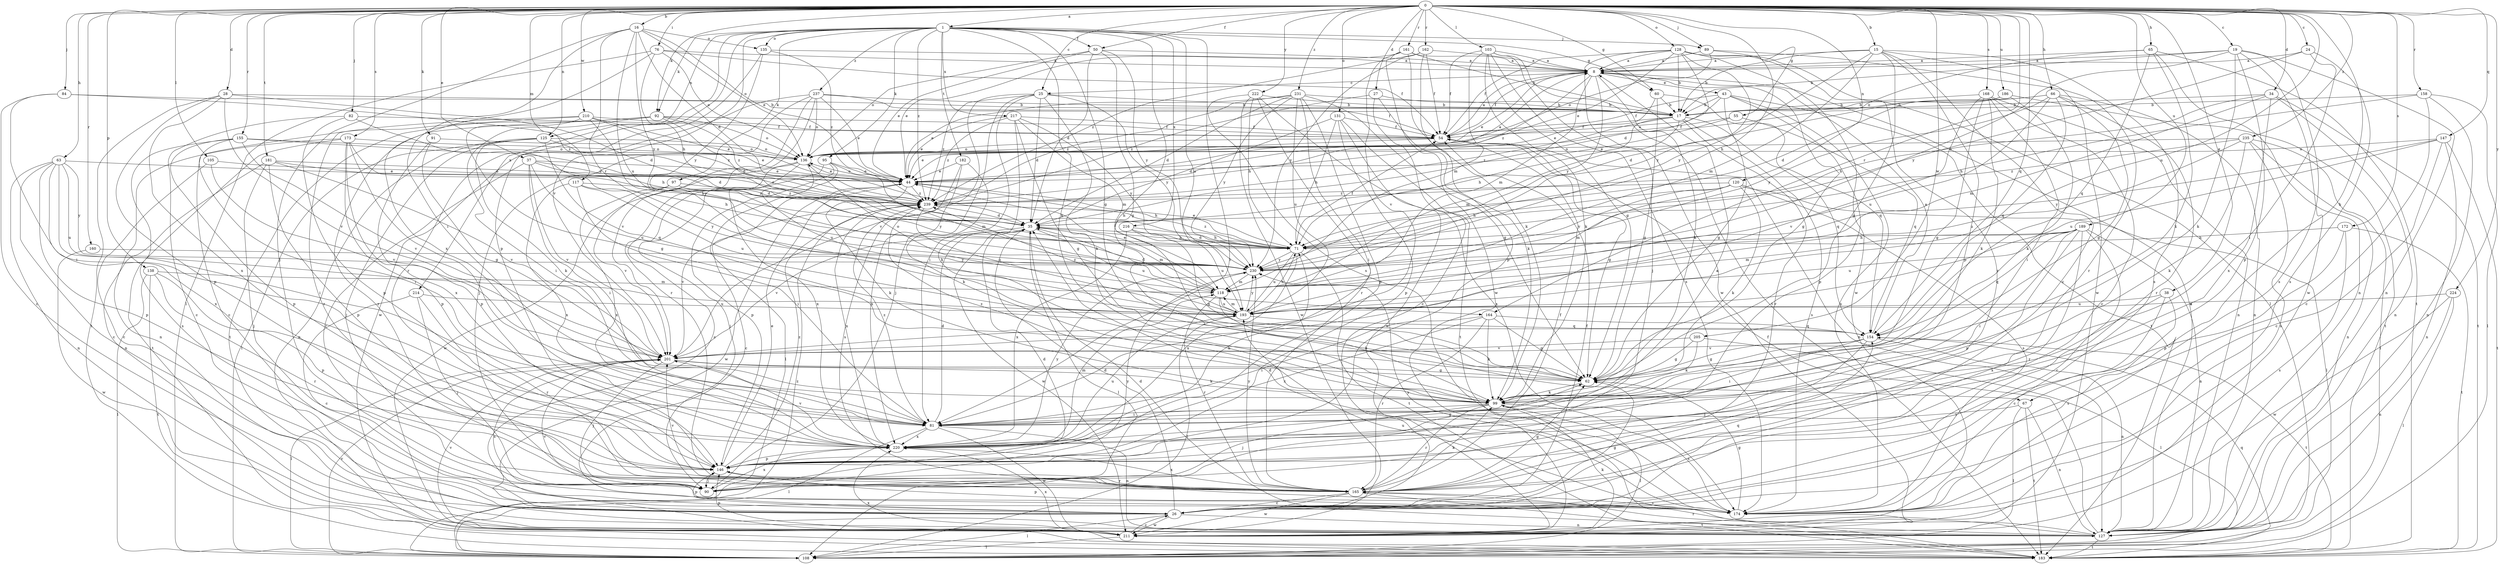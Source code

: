 strict digraph  {
0;
1;
8;
15;
16;
17;
19;
24;
25;
26;
27;
28;
34;
35;
37;
38;
43;
44;
50;
54;
55;
60;
62;
63;
65;
66;
67;
71;
76;
81;
82;
84;
89;
90;
91;
92;
95;
97;
99;
103;
105;
108;
117;
118;
120;
125;
127;
128;
131;
135;
136;
138;
146;
147;
154;
155;
158;
160;
161;
162;
164;
165;
168;
172;
173;
174;
181;
182;
183;
186;
189;
193;
201;
205;
210;
211;
214;
216;
217;
220;
222;
224;
230;
231;
235;
237;
239;
0 -> 1  [label=a];
0 -> 15  [label=b];
0 -> 16  [label=b];
0 -> 19  [label=c];
0 -> 24  [label=c];
0 -> 25  [label=c];
0 -> 27  [label=d];
0 -> 28  [label=d];
0 -> 34  [label=d];
0 -> 37  [label=e];
0 -> 38  [label=e];
0 -> 50  [label=f];
0 -> 55  [label=g];
0 -> 60  [label=g];
0 -> 63  [label=h];
0 -> 65  [label=h];
0 -> 66  [label=h];
0 -> 67  [label=h];
0 -> 76  [label=i];
0 -> 82  [label=j];
0 -> 84  [label=j];
0 -> 89  [label=j];
0 -> 91  [label=k];
0 -> 92  [label=k];
0 -> 103  [label=l];
0 -> 105  [label=l];
0 -> 117  [label=m];
0 -> 120  [label=n];
0 -> 125  [label=n];
0 -> 128  [label=o];
0 -> 131  [label=o];
0 -> 138  [label=p];
0 -> 147  [label=q];
0 -> 154  [label=q];
0 -> 155  [label=r];
0 -> 158  [label=r];
0 -> 160  [label=r];
0 -> 161  [label=r];
0 -> 162  [label=r];
0 -> 164  [label=r];
0 -> 168  [label=s];
0 -> 172  [label=s];
0 -> 173  [label=s];
0 -> 181  [label=t];
0 -> 186  [label=u];
0 -> 189  [label=u];
0 -> 193  [label=u];
0 -> 205  [label=w];
0 -> 210  [label=w];
0 -> 222  [label=y];
0 -> 224  [label=y];
0 -> 231  [label=z];
0 -> 235  [label=z];
1 -> 50  [label=f];
1 -> 60  [label=g];
1 -> 62  [label=g];
1 -> 67  [label=h];
1 -> 89  [label=j];
1 -> 92  [label=k];
1 -> 95  [label=k];
1 -> 97  [label=k];
1 -> 99  [label=k];
1 -> 125  [label=n];
1 -> 135  [label=o];
1 -> 146  [label=p];
1 -> 174  [label=s];
1 -> 182  [label=t];
1 -> 193  [label=u];
1 -> 201  [label=v];
1 -> 214  [label=x];
1 -> 216  [label=x];
1 -> 217  [label=x];
1 -> 237  [label=z];
1 -> 239  [label=z];
8 -> 25  [label=c];
8 -> 43  [label=e];
8 -> 44  [label=e];
8 -> 54  [label=f];
8 -> 62  [label=g];
8 -> 99  [label=k];
8 -> 118  [label=m];
8 -> 230  [label=y];
8 -> 239  [label=z];
15 -> 8  [label=a];
15 -> 17  [label=b];
15 -> 26  [label=c];
15 -> 62  [label=g];
15 -> 118  [label=m];
15 -> 146  [label=p];
15 -> 174  [label=s];
15 -> 211  [label=w];
15 -> 230  [label=y];
16 -> 35  [label=d];
16 -> 44  [label=e];
16 -> 81  [label=i];
16 -> 90  [label=j];
16 -> 135  [label=o];
16 -> 136  [label=o];
16 -> 164  [label=r];
16 -> 193  [label=u];
16 -> 230  [label=y];
17 -> 54  [label=f];
17 -> 71  [label=h];
17 -> 118  [label=m];
17 -> 154  [label=q];
17 -> 165  [label=r];
17 -> 174  [label=s];
17 -> 239  [label=z];
19 -> 8  [label=a];
19 -> 17  [label=b];
19 -> 99  [label=k];
19 -> 127  [label=n];
19 -> 146  [label=p];
19 -> 174  [label=s];
19 -> 211  [label=w];
19 -> 230  [label=y];
24 -> 8  [label=a];
24 -> 71  [label=h];
24 -> 81  [label=i];
24 -> 174  [label=s];
25 -> 17  [label=b];
25 -> 35  [label=d];
25 -> 81  [label=i];
25 -> 90  [label=j];
25 -> 99  [label=k];
25 -> 201  [label=v];
25 -> 230  [label=y];
25 -> 239  [label=z];
26 -> 35  [label=d];
26 -> 54  [label=f];
26 -> 62  [label=g];
26 -> 108  [label=l];
26 -> 127  [label=n];
26 -> 146  [label=p];
26 -> 154  [label=q];
26 -> 211  [label=w];
27 -> 17  [label=b];
27 -> 26  [label=c];
27 -> 99  [label=k];
27 -> 239  [label=z];
28 -> 17  [label=b];
28 -> 35  [label=d];
28 -> 146  [label=p];
28 -> 183  [label=t];
28 -> 201  [label=v];
28 -> 220  [label=x];
34 -> 17  [label=b];
34 -> 71  [label=h];
34 -> 118  [label=m];
34 -> 127  [label=n];
34 -> 183  [label=t];
34 -> 220  [label=x];
35 -> 71  [label=h];
35 -> 108  [label=l];
35 -> 118  [label=m];
35 -> 193  [label=u];
35 -> 201  [label=v];
35 -> 211  [label=w];
37 -> 35  [label=d];
37 -> 44  [label=e];
37 -> 81  [label=i];
37 -> 165  [label=r];
37 -> 193  [label=u];
37 -> 201  [label=v];
37 -> 239  [label=z];
38 -> 26  [label=c];
38 -> 174  [label=s];
38 -> 193  [label=u];
38 -> 220  [label=x];
43 -> 17  [label=b];
43 -> 54  [label=f];
43 -> 62  [label=g];
43 -> 136  [label=o];
43 -> 146  [label=p];
43 -> 174  [label=s];
43 -> 183  [label=t];
44 -> 8  [label=a];
44 -> 26  [label=c];
44 -> 71  [label=h];
44 -> 99  [label=k];
44 -> 136  [label=o];
44 -> 211  [label=w];
44 -> 239  [label=z];
50 -> 8  [label=a];
50 -> 35  [label=d];
50 -> 44  [label=e];
50 -> 62  [label=g];
50 -> 136  [label=o];
50 -> 230  [label=y];
54 -> 8  [label=a];
54 -> 44  [label=e];
54 -> 62  [label=g];
54 -> 127  [label=n];
54 -> 136  [label=o];
55 -> 44  [label=e];
55 -> 54  [label=f];
55 -> 154  [label=q];
60 -> 17  [label=b];
60 -> 44  [label=e];
60 -> 62  [label=g];
60 -> 154  [label=q];
62 -> 99  [label=k];
63 -> 26  [label=c];
63 -> 44  [label=e];
63 -> 81  [label=i];
63 -> 127  [label=n];
63 -> 146  [label=p];
63 -> 193  [label=u];
63 -> 220  [label=x];
63 -> 230  [label=y];
65 -> 8  [label=a];
65 -> 99  [label=k];
65 -> 127  [label=n];
65 -> 136  [label=o];
65 -> 154  [label=q];
65 -> 183  [label=t];
66 -> 17  [label=b];
66 -> 35  [label=d];
66 -> 62  [label=g];
66 -> 127  [label=n];
66 -> 154  [label=q];
66 -> 165  [label=r];
66 -> 193  [label=u];
66 -> 230  [label=y];
67 -> 81  [label=i];
67 -> 108  [label=l];
67 -> 127  [label=n];
67 -> 183  [label=t];
71 -> 35  [label=d];
71 -> 44  [label=e];
71 -> 54  [label=f];
71 -> 183  [label=t];
71 -> 193  [label=u];
71 -> 220  [label=x];
71 -> 230  [label=y];
71 -> 239  [label=z];
76 -> 8  [label=a];
76 -> 54  [label=f];
76 -> 71  [label=h];
76 -> 108  [label=l];
76 -> 136  [label=o];
76 -> 220  [label=x];
81 -> 35  [label=d];
81 -> 108  [label=l];
81 -> 127  [label=n];
81 -> 211  [label=w];
81 -> 220  [label=x];
81 -> 239  [label=z];
82 -> 26  [label=c];
82 -> 54  [label=f];
82 -> 71  [label=h];
82 -> 146  [label=p];
84 -> 17  [label=b];
84 -> 26  [label=c];
84 -> 81  [label=i];
84 -> 239  [label=z];
89 -> 8  [label=a];
89 -> 71  [label=h];
89 -> 136  [label=o];
89 -> 165  [label=r];
90 -> 35  [label=d];
90 -> 220  [label=x];
90 -> 230  [label=y];
91 -> 62  [label=g];
91 -> 136  [label=o];
91 -> 146  [label=p];
92 -> 35  [label=d];
92 -> 54  [label=f];
92 -> 81  [label=i];
92 -> 136  [label=o];
92 -> 165  [label=r];
92 -> 183  [label=t];
92 -> 239  [label=z];
95 -> 26  [label=c];
95 -> 44  [label=e];
95 -> 108  [label=l];
95 -> 118  [label=m];
95 -> 146  [label=p];
97 -> 201  [label=v];
97 -> 220  [label=x];
97 -> 230  [label=y];
97 -> 239  [label=z];
99 -> 81  [label=i];
99 -> 90  [label=j];
99 -> 108  [label=l];
99 -> 165  [label=r];
99 -> 174  [label=s];
99 -> 239  [label=z];
103 -> 8  [label=a];
103 -> 54  [label=f];
103 -> 62  [label=g];
103 -> 99  [label=k];
103 -> 118  [label=m];
103 -> 174  [label=s];
103 -> 183  [label=t];
103 -> 211  [label=w];
105 -> 26  [label=c];
105 -> 44  [label=e];
105 -> 201  [label=v];
108 -> 201  [label=v];
108 -> 239  [label=z];
117 -> 81  [label=i];
117 -> 193  [label=u];
117 -> 220  [label=x];
117 -> 230  [label=y];
117 -> 239  [label=z];
118 -> 35  [label=d];
118 -> 44  [label=e];
118 -> 99  [label=k];
118 -> 136  [label=o];
118 -> 165  [label=r];
118 -> 193  [label=u];
120 -> 71  [label=h];
120 -> 99  [label=k];
120 -> 108  [label=l];
120 -> 118  [label=m];
120 -> 174  [label=s];
120 -> 230  [label=y];
120 -> 239  [label=z];
125 -> 44  [label=e];
125 -> 90  [label=j];
125 -> 99  [label=k];
125 -> 108  [label=l];
125 -> 127  [label=n];
125 -> 136  [label=o];
125 -> 154  [label=q];
127 -> 8  [label=a];
127 -> 35  [label=d];
127 -> 54  [label=f];
127 -> 165  [label=r];
127 -> 183  [label=t];
127 -> 193  [label=u];
128 -> 8  [label=a];
128 -> 17  [label=b];
128 -> 35  [label=d];
128 -> 44  [label=e];
128 -> 54  [label=f];
128 -> 90  [label=j];
128 -> 108  [label=l];
128 -> 165  [label=r];
128 -> 211  [label=w];
128 -> 230  [label=y];
131 -> 35  [label=d];
131 -> 54  [label=f];
131 -> 71  [label=h];
131 -> 146  [label=p];
131 -> 183  [label=t];
131 -> 211  [label=w];
135 -> 8  [label=a];
135 -> 165  [label=r];
135 -> 230  [label=y];
135 -> 239  [label=z];
136 -> 44  [label=e];
136 -> 90  [label=j];
136 -> 193  [label=u];
136 -> 211  [label=w];
136 -> 220  [label=x];
138 -> 108  [label=l];
138 -> 118  [label=m];
138 -> 146  [label=p];
138 -> 165  [label=r];
138 -> 183  [label=t];
146 -> 8  [label=a];
146 -> 44  [label=e];
146 -> 90  [label=j];
146 -> 165  [label=r];
146 -> 239  [label=z];
147 -> 26  [label=c];
147 -> 127  [label=n];
147 -> 136  [label=o];
147 -> 183  [label=t];
147 -> 193  [label=u];
147 -> 230  [label=y];
154 -> 8  [label=a];
154 -> 62  [label=g];
154 -> 81  [label=i];
154 -> 90  [label=j];
154 -> 127  [label=n];
154 -> 183  [label=t];
154 -> 201  [label=v];
155 -> 35  [label=d];
155 -> 81  [label=i];
155 -> 136  [label=o];
155 -> 146  [label=p];
155 -> 174  [label=s];
155 -> 201  [label=v];
158 -> 17  [label=b];
158 -> 26  [label=c];
158 -> 71  [label=h];
158 -> 108  [label=l];
158 -> 127  [label=n];
160 -> 211  [label=w];
160 -> 230  [label=y];
161 -> 8  [label=a];
161 -> 17  [label=b];
161 -> 44  [label=e];
161 -> 99  [label=k];
161 -> 201  [label=v];
161 -> 211  [label=w];
162 -> 8  [label=a];
162 -> 54  [label=f];
162 -> 146  [label=p];
162 -> 230  [label=y];
162 -> 239  [label=z];
164 -> 62  [label=g];
164 -> 81  [label=i];
164 -> 99  [label=k];
164 -> 154  [label=q];
164 -> 165  [label=r];
164 -> 220  [label=x];
165 -> 26  [label=c];
165 -> 54  [label=f];
165 -> 62  [label=g];
165 -> 99  [label=k];
165 -> 174  [label=s];
165 -> 183  [label=t];
165 -> 201  [label=v];
165 -> 211  [label=w];
165 -> 220  [label=x];
165 -> 230  [label=y];
168 -> 17  [label=b];
168 -> 26  [label=c];
168 -> 62  [label=g];
168 -> 81  [label=i];
168 -> 99  [label=k];
168 -> 127  [label=n];
168 -> 201  [label=v];
172 -> 71  [label=h];
172 -> 146  [label=p];
172 -> 174  [label=s];
172 -> 183  [label=t];
173 -> 71  [label=h];
173 -> 81  [label=i];
173 -> 127  [label=n];
173 -> 136  [label=o];
173 -> 146  [label=p];
173 -> 183  [label=t];
173 -> 220  [label=x];
174 -> 35  [label=d];
174 -> 62  [label=g];
174 -> 146  [label=p];
174 -> 201  [label=v];
174 -> 230  [label=y];
181 -> 44  [label=e];
181 -> 71  [label=h];
181 -> 90  [label=j];
181 -> 127  [label=n];
181 -> 146  [label=p];
181 -> 201  [label=v];
182 -> 44  [label=e];
182 -> 99  [label=k];
182 -> 174  [label=s];
182 -> 220  [label=x];
183 -> 154  [label=q];
183 -> 220  [label=x];
186 -> 17  [label=b];
186 -> 35  [label=d];
186 -> 99  [label=k];
186 -> 183  [label=t];
189 -> 26  [label=c];
189 -> 71  [label=h];
189 -> 81  [label=i];
189 -> 118  [label=m];
189 -> 127  [label=n];
189 -> 146  [label=p];
189 -> 154  [label=q];
189 -> 165  [label=r];
189 -> 193  [label=u];
193 -> 71  [label=h];
193 -> 108  [label=l];
193 -> 118  [label=m];
193 -> 154  [label=q];
193 -> 230  [label=y];
193 -> 239  [label=z];
201 -> 62  [label=g];
201 -> 90  [label=j];
201 -> 99  [label=k];
201 -> 108  [label=l];
201 -> 174  [label=s];
205 -> 62  [label=g];
205 -> 99  [label=k];
205 -> 108  [label=l];
205 -> 201  [label=v];
210 -> 26  [label=c];
210 -> 44  [label=e];
210 -> 54  [label=f];
210 -> 62  [label=g];
210 -> 165  [label=r];
210 -> 230  [label=y];
210 -> 239  [label=z];
211 -> 26  [label=c];
211 -> 99  [label=k];
211 -> 108  [label=l];
211 -> 146  [label=p];
211 -> 201  [label=v];
211 -> 220  [label=x];
214 -> 26  [label=c];
214 -> 90  [label=j];
214 -> 165  [label=r];
214 -> 193  [label=u];
216 -> 62  [label=g];
216 -> 71  [label=h];
216 -> 193  [label=u];
216 -> 220  [label=x];
217 -> 44  [label=e];
217 -> 54  [label=f];
217 -> 62  [label=g];
217 -> 99  [label=k];
217 -> 118  [label=m];
217 -> 230  [label=y];
217 -> 239  [label=z];
220 -> 62  [label=g];
220 -> 71  [label=h];
220 -> 118  [label=m];
220 -> 146  [label=p];
220 -> 193  [label=u];
220 -> 201  [label=v];
220 -> 230  [label=y];
222 -> 17  [label=b];
222 -> 71  [label=h];
222 -> 81  [label=i];
222 -> 165  [label=r];
222 -> 174  [label=s];
222 -> 211  [label=w];
224 -> 108  [label=l];
224 -> 127  [label=n];
224 -> 193  [label=u];
224 -> 211  [label=w];
230 -> 118  [label=m];
231 -> 17  [label=b];
231 -> 35  [label=d];
231 -> 44  [label=e];
231 -> 62  [label=g];
231 -> 81  [label=i];
231 -> 146  [label=p];
231 -> 193  [label=u];
231 -> 230  [label=y];
231 -> 239  [label=z];
235 -> 99  [label=k];
235 -> 108  [label=l];
235 -> 127  [label=n];
235 -> 136  [label=o];
235 -> 174  [label=s];
235 -> 193  [label=u];
235 -> 239  [label=z];
237 -> 17  [label=b];
237 -> 44  [label=e];
237 -> 54  [label=f];
237 -> 90  [label=j];
237 -> 136  [label=o];
237 -> 165  [label=r];
237 -> 201  [label=v];
237 -> 211  [label=w];
239 -> 35  [label=d];
239 -> 193  [label=u];
239 -> 201  [label=v];
239 -> 220  [label=x];
}
